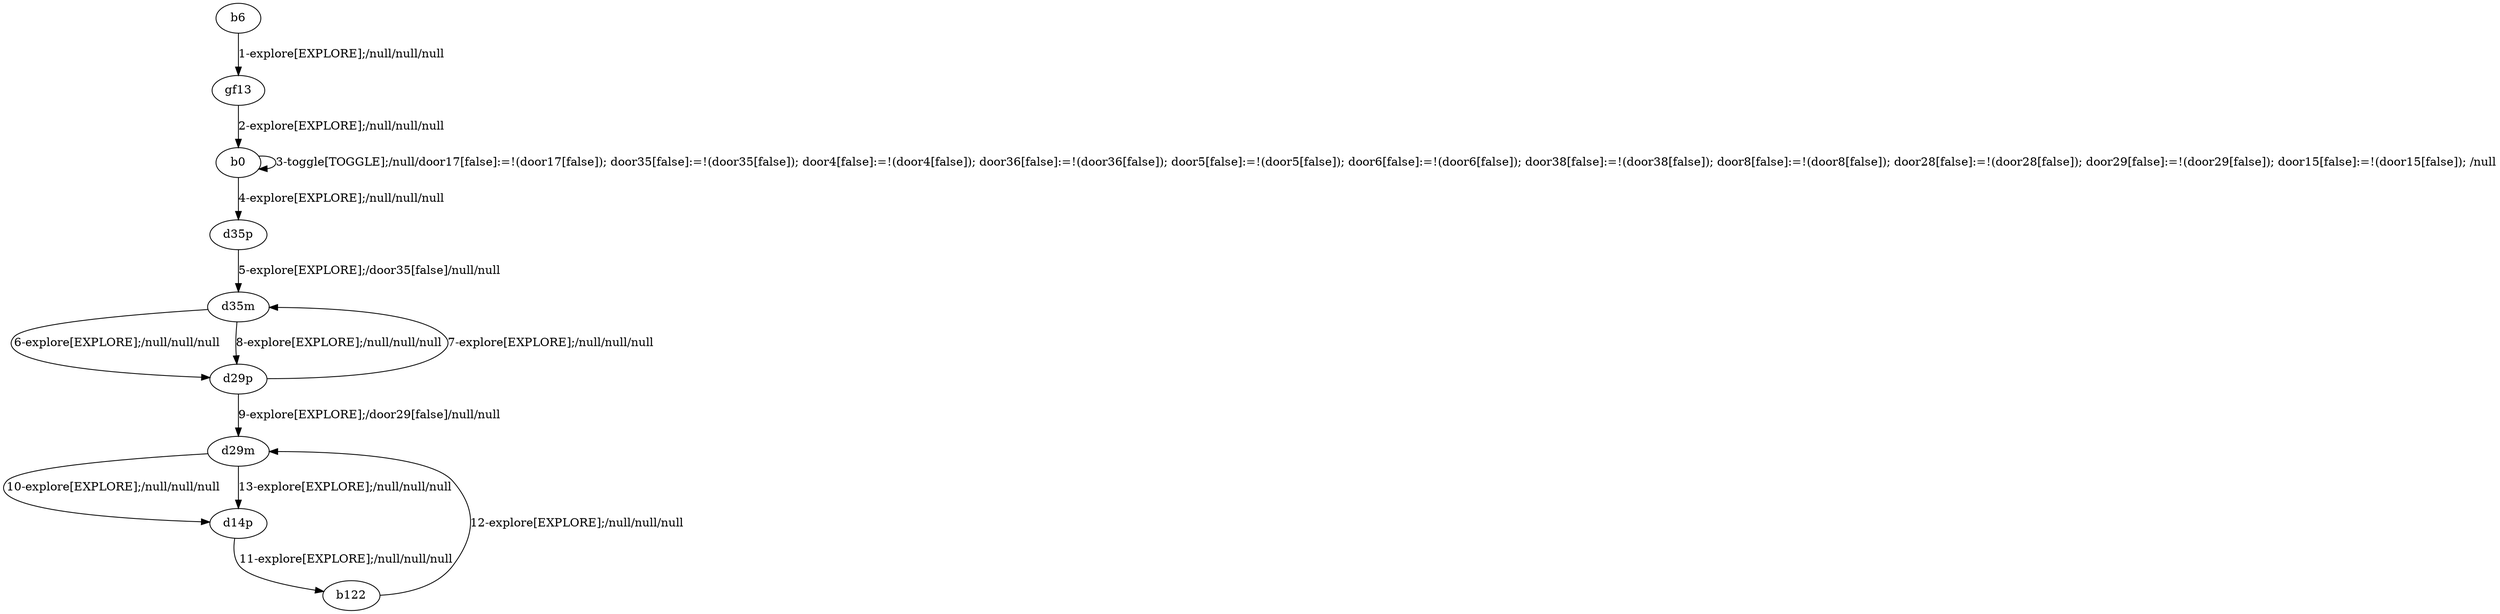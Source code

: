 # Total number of goals covered by this test: 7
# d35p --> d35m
# d14p --> b122
# d29m --> d14p
# d29p --> d35m
# b122 --> d29m
# d29p --> d29m
# d35m --> d29p

digraph g {
"b6" -> "gf13" [label = "1-explore[EXPLORE];/null/null/null"];
"gf13" -> "b0" [label = "2-explore[EXPLORE];/null/null/null"];
"b0" -> "b0" [label = "3-toggle[TOGGLE];/null/door17[false]:=!(door17[false]); door35[false]:=!(door35[false]); door4[false]:=!(door4[false]); door36[false]:=!(door36[false]); door5[false]:=!(door5[false]); door6[false]:=!(door6[false]); door38[false]:=!(door38[false]); door8[false]:=!(door8[false]); door28[false]:=!(door28[false]); door29[false]:=!(door29[false]); door15[false]:=!(door15[false]); /null"];
"b0" -> "d35p" [label = "4-explore[EXPLORE];/null/null/null"];
"d35p" -> "d35m" [label = "5-explore[EXPLORE];/door35[false]/null/null"];
"d35m" -> "d29p" [label = "6-explore[EXPLORE];/null/null/null"];
"d29p" -> "d35m" [label = "7-explore[EXPLORE];/null/null/null"];
"d35m" -> "d29p" [label = "8-explore[EXPLORE];/null/null/null"];
"d29p" -> "d29m" [label = "9-explore[EXPLORE];/door29[false]/null/null"];
"d29m" -> "d14p" [label = "10-explore[EXPLORE];/null/null/null"];
"d14p" -> "b122" [label = "11-explore[EXPLORE];/null/null/null"];
"b122" -> "d29m" [label = "12-explore[EXPLORE];/null/null/null"];
"d29m" -> "d14p" [label = "13-explore[EXPLORE];/null/null/null"];
}
